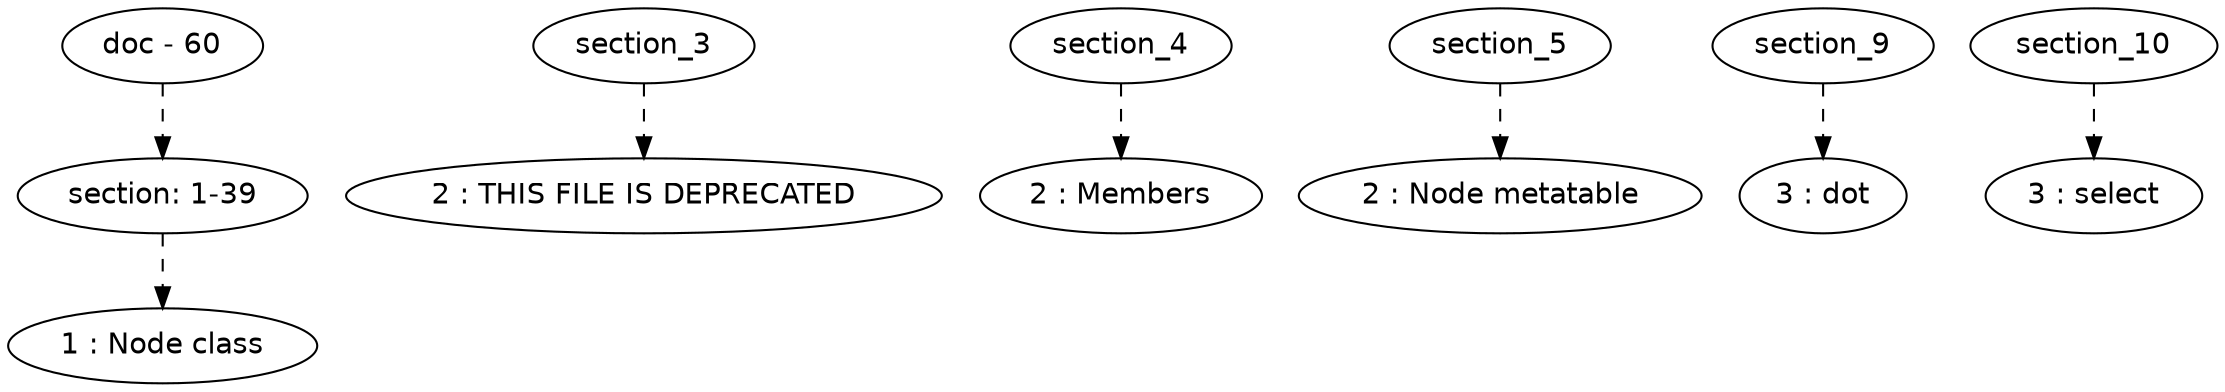 digraph hierarchy {

node [fontname=Helvetica]
edge [style=dashed]

doc_0 [label="doc - 60"]


doc_0 -> { section_1}
{rank=same; section_1}

section_1 [label="section: 1-39"]


section_1 -> { header_2}
{rank=same; header_2}

header_2 [label="1 : Node class"]


section_3 -> { header_6}
{rank=same; header_6}

header_6 [label="2 : THIS FILE IS DEPRECATED"]


section_4 -> { header_7}
{rank=same; header_7}

header_7 [label="2 : Members"]


section_5 -> { header_8}
{rank=same; header_8}

header_8 [label="2 : Node metatable"]


section_9 -> { header_11}
{rank=same; header_11}

header_11 [label="3 : dot"]


section_10 -> { header_12}
{rank=same; header_12}

header_12 [label="3 : select"]



}
